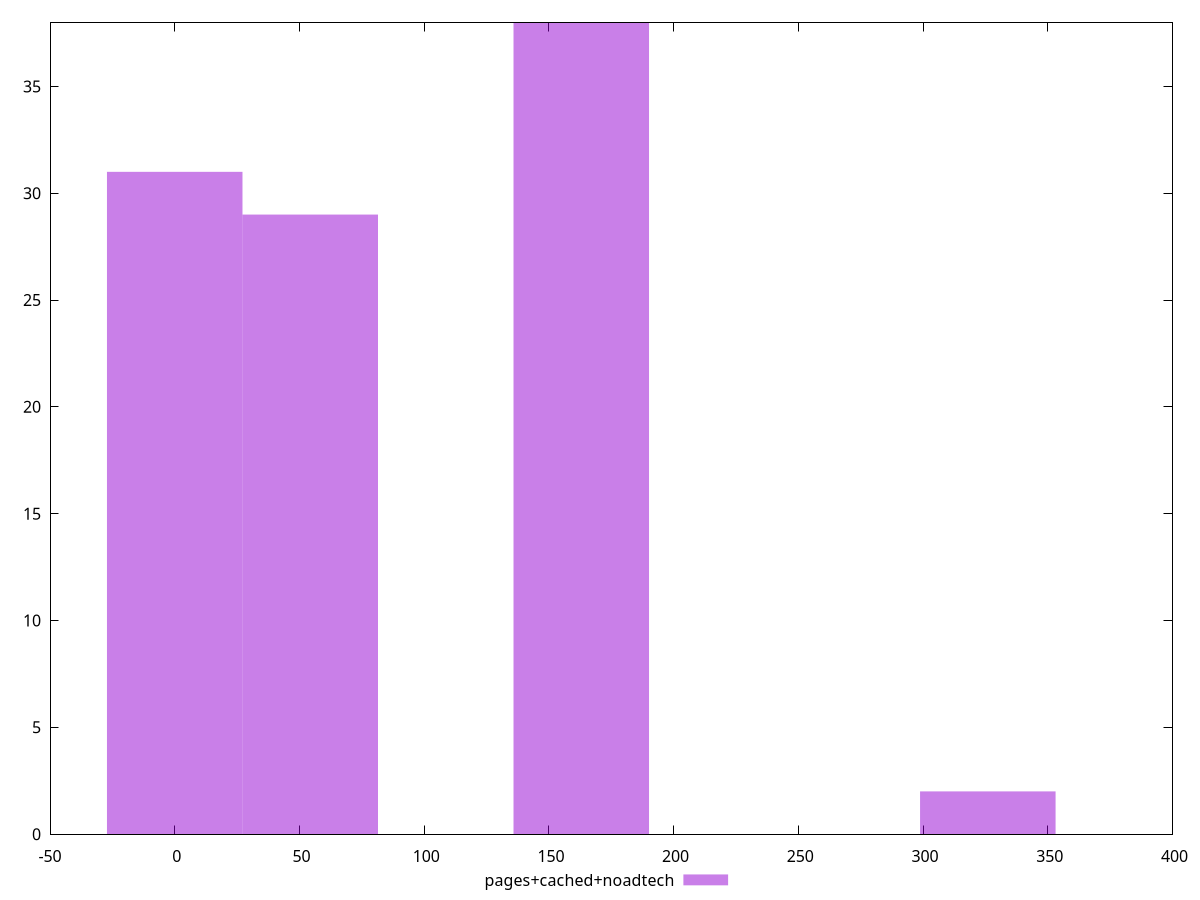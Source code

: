$_pagesCachedNoadtech <<EOF
162.9813256366429 38
54.32710854554764 29
0 31
325.9626512732858 2
EOF
set key outside below
set terminal pngcairo
set output "report_00006_2020-11-02T20-21-41.718Z/uses-http2/pages+cached+noadtech//raw_hist.png"
set yrange [0:38]
set boxwidth 54.32710854554764
set style fill transparent solid 0.5 noborder
plot $_pagesCachedNoadtech title "pages+cached+noadtech" with boxes ,